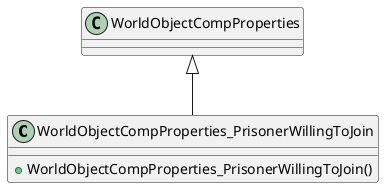 @startuml
class WorldObjectCompProperties_PrisonerWillingToJoin {
    + WorldObjectCompProperties_PrisonerWillingToJoin()
}
WorldObjectCompProperties <|-- WorldObjectCompProperties_PrisonerWillingToJoin
@enduml
